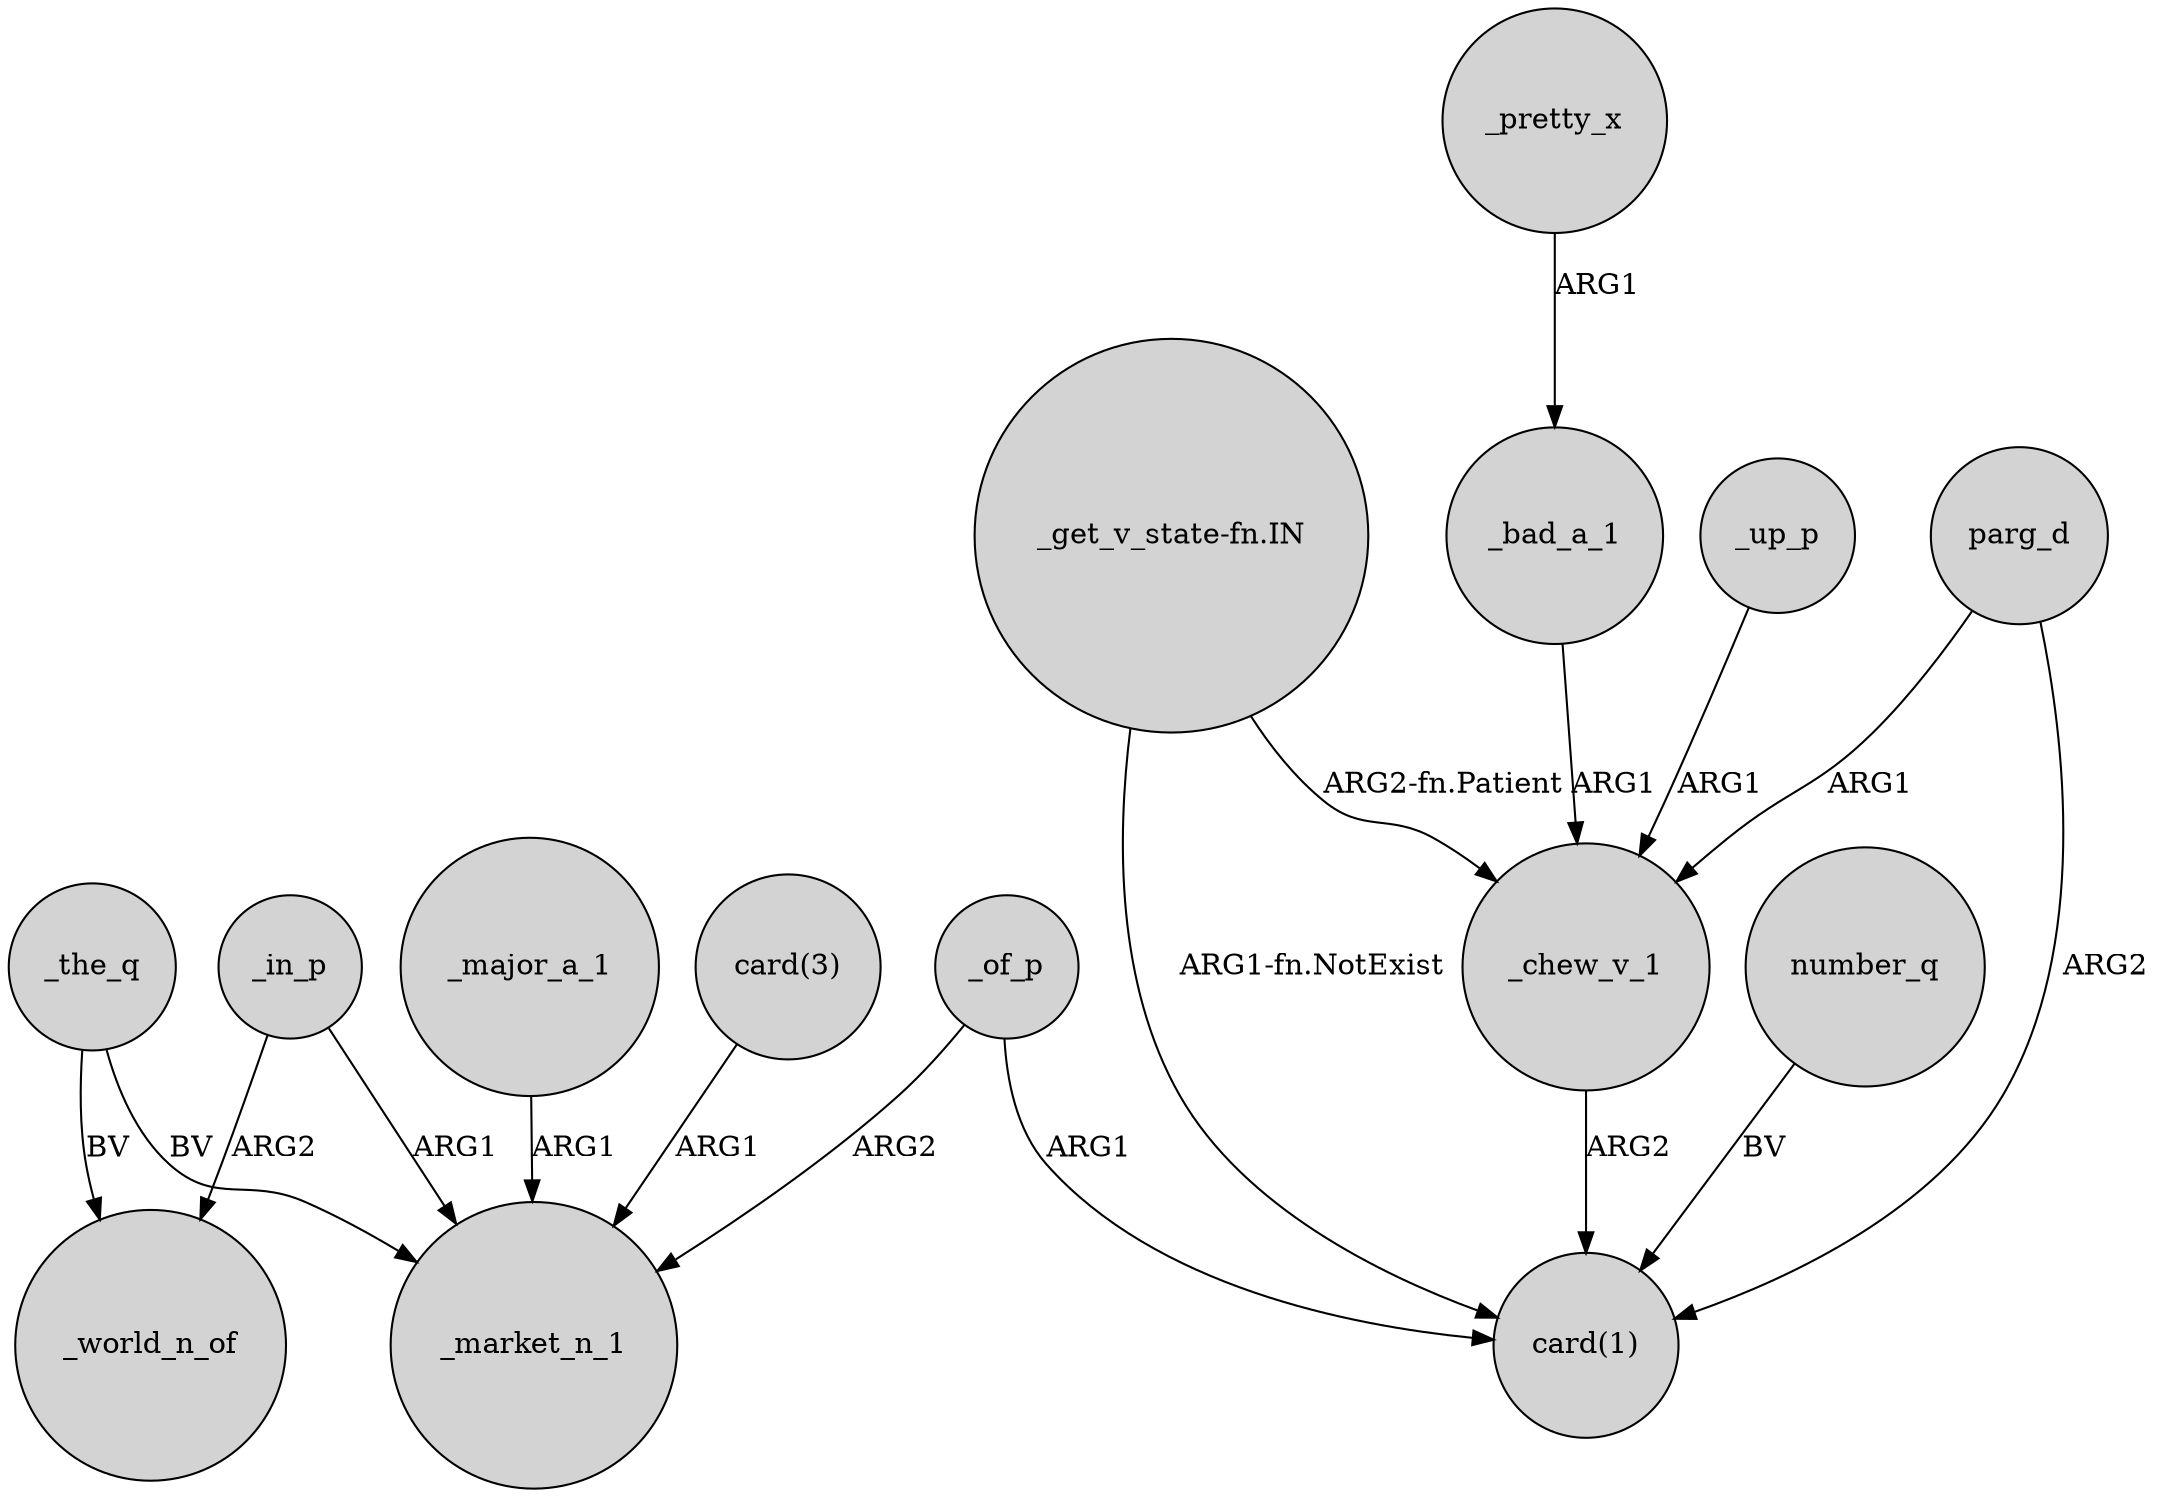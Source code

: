 digraph {
	node [shape=circle style=filled]
	_major_a_1 -> _market_n_1 [label=ARG1]
	parg_d -> "card(1)" [label=ARG2]
	parg_d -> _chew_v_1 [label=ARG1]
	_pretty_x -> _bad_a_1 [label=ARG1]
	_in_p -> _world_n_of [label=ARG2]
	_in_p -> _market_n_1 [label=ARG1]
	"_get_v_state-fn.IN" -> _chew_v_1 [label="ARG2-fn.Patient"]
	_up_p -> _chew_v_1 [label=ARG1]
	_bad_a_1 -> _chew_v_1 [label=ARG1]
	_the_q -> _market_n_1 [label=BV]
	_of_p -> _market_n_1 [label=ARG2]
	_of_p -> "card(1)" [label=ARG1]
	_the_q -> _world_n_of [label=BV]
	"_get_v_state-fn.IN" -> "card(1)" [label="ARG1-fn.NotExist"]
	_chew_v_1 -> "card(1)" [label=ARG2]
	number_q -> "card(1)" [label=BV]
	"card(3)" -> _market_n_1 [label=ARG1]
}
